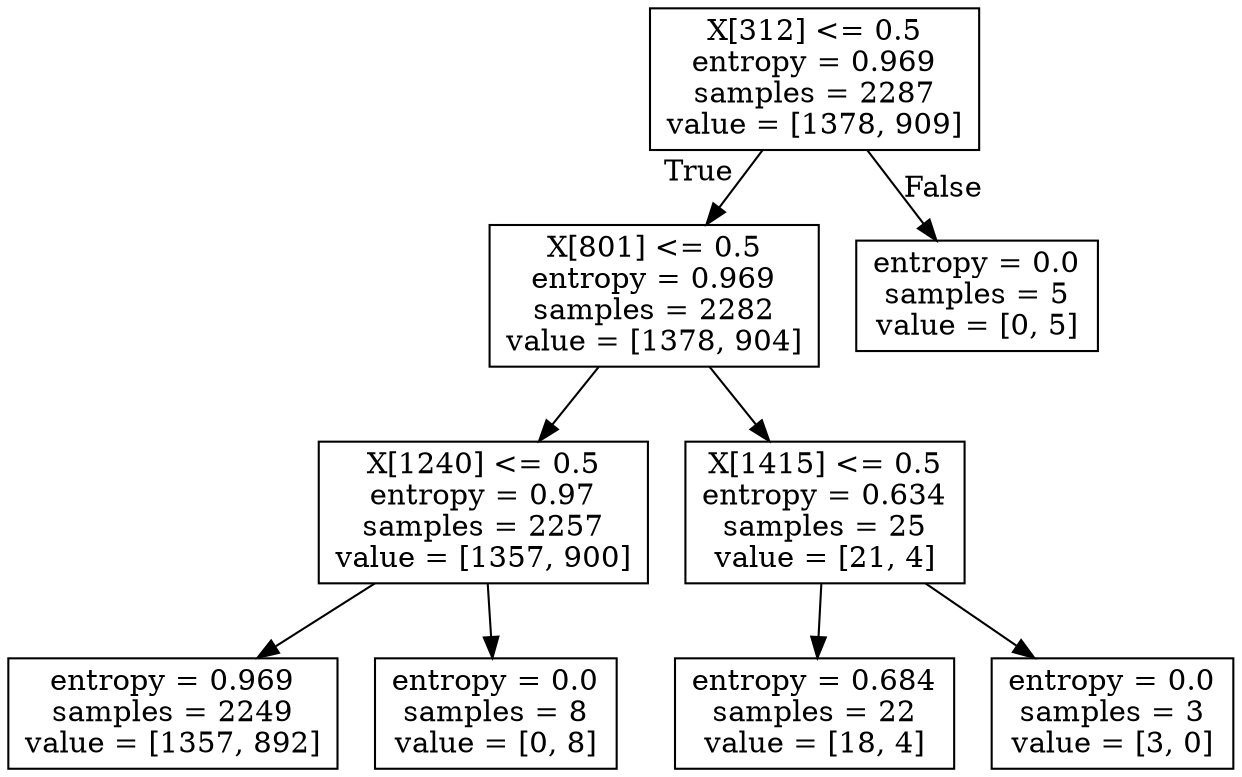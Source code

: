 digraph Tree {
node [shape=box] ;
0 [label="X[312] <= 0.5\nentropy = 0.969\nsamples = 2287\nvalue = [1378, 909]"] ;
1 [label="X[801] <= 0.5\nentropy = 0.969\nsamples = 2282\nvalue = [1378, 904]"] ;
0 -> 1 [labeldistance=2.5, labelangle=45, headlabel="True"] ;
2 [label="X[1240] <= 0.5\nentropy = 0.97\nsamples = 2257\nvalue = [1357, 900]"] ;
1 -> 2 ;
3 [label="entropy = 0.969\nsamples = 2249\nvalue = [1357, 892]"] ;
2 -> 3 ;
4 [label="entropy = 0.0\nsamples = 8\nvalue = [0, 8]"] ;
2 -> 4 ;
5 [label="X[1415] <= 0.5\nentropy = 0.634\nsamples = 25\nvalue = [21, 4]"] ;
1 -> 5 ;
6 [label="entropy = 0.684\nsamples = 22\nvalue = [18, 4]"] ;
5 -> 6 ;
7 [label="entropy = 0.0\nsamples = 3\nvalue = [3, 0]"] ;
5 -> 7 ;
8 [label="entropy = 0.0\nsamples = 5\nvalue = [0, 5]"] ;
0 -> 8 [labeldistance=2.5, labelangle=-45, headlabel="False"] ;
}